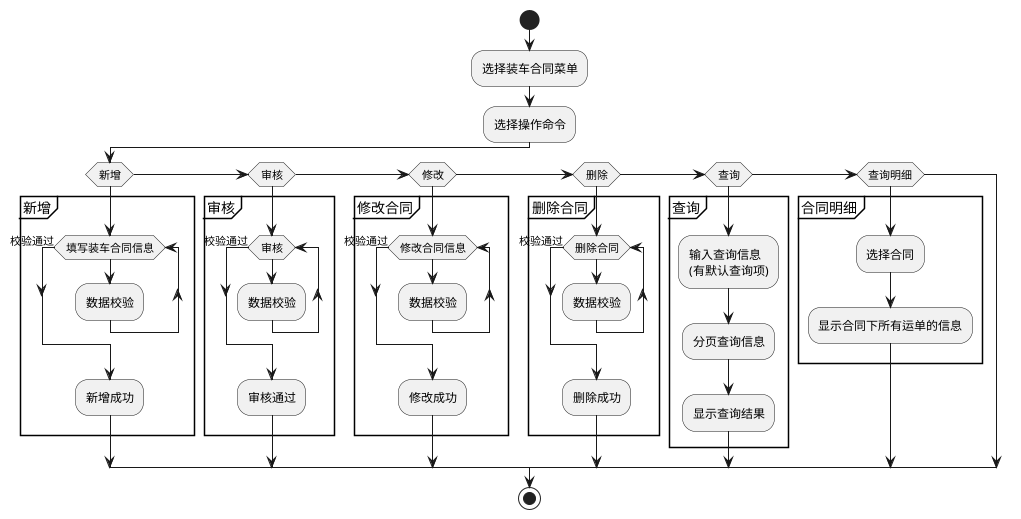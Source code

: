 @startuml
start
:选择装车合同菜单;
:选择操作命令;
if (新增)
    partition 新增 {
        while(填写装车合同信息)
        :数据校验;
        endwhile(校验通过)
        :新增成功;
    }
else if(审核)
    partition 审核 {
        while(审核)
        :数据校验;
        endwhile(校验通过)
        :审核通过;
    }
else if(修改)
    partition 修改合同 {
        while(修改合同信息)
        :数据校验;
        endwhile(校验通过)
        :修改成功;
    }
else if(删除)
    partition 删除合同 {
        while (删除合同)
        :数据校验;
        endwhile(校验通过)
        :删除成功;
    }
else if(查询)
    partition 查询 {
        :输入查询信息\n(有默认查询项);
        :分页查询信息;
        :显示查询结果;
    }
else if(查询明细)
    partition 合同明细 {
        :选择合同;
        :显示合同下所有运单的信息;
    }
endif
stop
@enduml